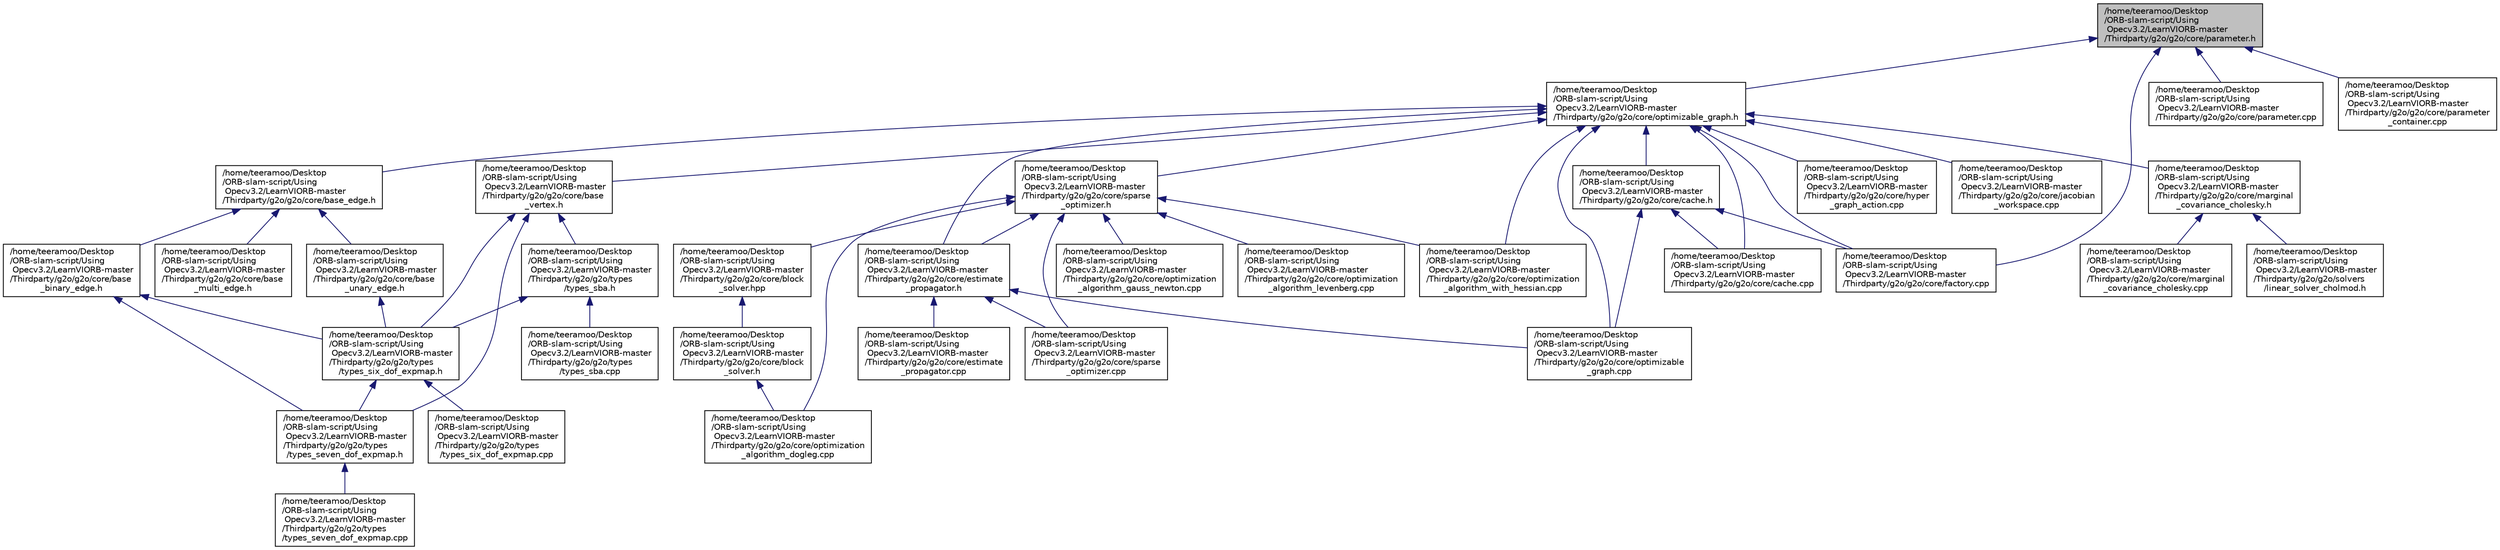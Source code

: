 digraph "/home/teeramoo/Desktop/ORB-slam-script/Using Opecv3.2/LearnVIORB-master/Thirdparty/g2o/g2o/core/parameter.h"
{
  edge [fontname="Helvetica",fontsize="10",labelfontname="Helvetica",labelfontsize="10"];
  node [fontname="Helvetica",fontsize="10",shape=record];
  Node1 [label="/home/teeramoo/Desktop\l/ORB-slam-script/Using\l Opecv3.2/LearnVIORB-master\l/Thirdparty/g2o/g2o/core/parameter.h",height=0.2,width=0.4,color="black", fillcolor="grey75", style="filled", fontcolor="black"];
  Node1 -> Node2 [dir="back",color="midnightblue",fontsize="10",style="solid"];
  Node2 [label="/home/teeramoo/Desktop\l/ORB-slam-script/Using\l Opecv3.2/LearnVIORB-master\l/Thirdparty/g2o/g2o/core/optimizable_graph.h",height=0.2,width=0.4,color="black", fillcolor="white", style="filled",URL="$optimizable__graph_8h.html"];
  Node2 -> Node3 [dir="back",color="midnightblue",fontsize="10",style="solid"];
  Node3 [label="/home/teeramoo/Desktop\l/ORB-slam-script/Using\l Opecv3.2/LearnVIORB-master\l/Thirdparty/g2o/g2o/core/base_edge.h",height=0.2,width=0.4,color="black", fillcolor="white", style="filled",URL="$base__edge_8h.html"];
  Node3 -> Node4 [dir="back",color="midnightblue",fontsize="10",style="solid"];
  Node4 [label="/home/teeramoo/Desktop\l/ORB-slam-script/Using\l Opecv3.2/LearnVIORB-master\l/Thirdparty/g2o/g2o/core/base\l_binary_edge.h",height=0.2,width=0.4,color="black", fillcolor="white", style="filled",URL="$base__binary__edge_8h.html"];
  Node4 -> Node5 [dir="back",color="midnightblue",fontsize="10",style="solid"];
  Node5 [label="/home/teeramoo/Desktop\l/ORB-slam-script/Using\l Opecv3.2/LearnVIORB-master\l/Thirdparty/g2o/g2o/types\l/types_seven_dof_expmap.h",height=0.2,width=0.4,color="black", fillcolor="white", style="filled",URL="$types__seven__dof__expmap_8h.html"];
  Node5 -> Node6 [dir="back",color="midnightblue",fontsize="10",style="solid"];
  Node6 [label="/home/teeramoo/Desktop\l/ORB-slam-script/Using\l Opecv3.2/LearnVIORB-master\l/Thirdparty/g2o/g2o/types\l/types_seven_dof_expmap.cpp",height=0.2,width=0.4,color="black", fillcolor="white", style="filled",URL="$types__seven__dof__expmap_8cpp.html"];
  Node4 -> Node7 [dir="back",color="midnightblue",fontsize="10",style="solid"];
  Node7 [label="/home/teeramoo/Desktop\l/ORB-slam-script/Using\l Opecv3.2/LearnVIORB-master\l/Thirdparty/g2o/g2o/types\l/types_six_dof_expmap.h",height=0.2,width=0.4,color="black", fillcolor="white", style="filled",URL="$types__six__dof__expmap_8h.html"];
  Node7 -> Node5 [dir="back",color="midnightblue",fontsize="10",style="solid"];
  Node7 -> Node8 [dir="back",color="midnightblue",fontsize="10",style="solid"];
  Node8 [label="/home/teeramoo/Desktop\l/ORB-slam-script/Using\l Opecv3.2/LearnVIORB-master\l/Thirdparty/g2o/g2o/types\l/types_six_dof_expmap.cpp",height=0.2,width=0.4,color="black", fillcolor="white", style="filled",URL="$types__six__dof__expmap_8cpp.html"];
  Node3 -> Node9 [dir="back",color="midnightblue",fontsize="10",style="solid"];
  Node9 [label="/home/teeramoo/Desktop\l/ORB-slam-script/Using\l Opecv3.2/LearnVIORB-master\l/Thirdparty/g2o/g2o/core/base\l_multi_edge.h",height=0.2,width=0.4,color="black", fillcolor="white", style="filled",URL="$base__multi__edge_8h.html"];
  Node3 -> Node10 [dir="back",color="midnightblue",fontsize="10",style="solid"];
  Node10 [label="/home/teeramoo/Desktop\l/ORB-slam-script/Using\l Opecv3.2/LearnVIORB-master\l/Thirdparty/g2o/g2o/core/base\l_unary_edge.h",height=0.2,width=0.4,color="black", fillcolor="white", style="filled",URL="$base__unary__edge_8h.html"];
  Node10 -> Node7 [dir="back",color="midnightblue",fontsize="10",style="solid"];
  Node2 -> Node11 [dir="back",color="midnightblue",fontsize="10",style="solid"];
  Node11 [label="/home/teeramoo/Desktop\l/ORB-slam-script/Using\l Opecv3.2/LearnVIORB-master\l/Thirdparty/g2o/g2o/core/base\l_vertex.h",height=0.2,width=0.4,color="black", fillcolor="white", style="filled",URL="$base__vertex_8h.html"];
  Node11 -> Node12 [dir="back",color="midnightblue",fontsize="10",style="solid"];
  Node12 [label="/home/teeramoo/Desktop\l/ORB-slam-script/Using\l Opecv3.2/LearnVIORB-master\l/Thirdparty/g2o/g2o/types\l/types_sba.h",height=0.2,width=0.4,color="black", fillcolor="white", style="filled",URL="$types__sba_8h.html"];
  Node12 -> Node13 [dir="back",color="midnightblue",fontsize="10",style="solid"];
  Node13 [label="/home/teeramoo/Desktop\l/ORB-slam-script/Using\l Opecv3.2/LearnVIORB-master\l/Thirdparty/g2o/g2o/types\l/types_sba.cpp",height=0.2,width=0.4,color="black", fillcolor="white", style="filled",URL="$types__sba_8cpp.html"];
  Node12 -> Node7 [dir="back",color="midnightblue",fontsize="10",style="solid"];
  Node11 -> Node5 [dir="back",color="midnightblue",fontsize="10",style="solid"];
  Node11 -> Node7 [dir="back",color="midnightblue",fontsize="10",style="solid"];
  Node2 -> Node14 [dir="back",color="midnightblue",fontsize="10",style="solid"];
  Node14 [label="/home/teeramoo/Desktop\l/ORB-slam-script/Using\l Opecv3.2/LearnVIORB-master\l/Thirdparty/g2o/g2o/core/sparse\l_optimizer.h",height=0.2,width=0.4,color="black", fillcolor="white", style="filled",URL="$sparse__optimizer_8h.html"];
  Node14 -> Node15 [dir="back",color="midnightblue",fontsize="10",style="solid"];
  Node15 [label="/home/teeramoo/Desktop\l/ORB-slam-script/Using\l Opecv3.2/LearnVIORB-master\l/Thirdparty/g2o/g2o/core/block\l_solver.hpp",height=0.2,width=0.4,color="black", fillcolor="white", style="filled",URL="$block__solver_8hpp.html"];
  Node15 -> Node16 [dir="back",color="midnightblue",fontsize="10",style="solid"];
  Node16 [label="/home/teeramoo/Desktop\l/ORB-slam-script/Using\l Opecv3.2/LearnVIORB-master\l/Thirdparty/g2o/g2o/core/block\l_solver.h",height=0.2,width=0.4,color="black", fillcolor="white", style="filled",URL="$block__solver_8h.html"];
  Node16 -> Node17 [dir="back",color="midnightblue",fontsize="10",style="solid"];
  Node17 [label="/home/teeramoo/Desktop\l/ORB-slam-script/Using\l Opecv3.2/LearnVIORB-master\l/Thirdparty/g2o/g2o/core/optimization\l_algorithm_dogleg.cpp",height=0.2,width=0.4,color="black", fillcolor="white", style="filled",URL="$optimization__algorithm__dogleg_8cpp.html"];
  Node14 -> Node18 [dir="back",color="midnightblue",fontsize="10",style="solid"];
  Node18 [label="/home/teeramoo/Desktop\l/ORB-slam-script/Using\l Opecv3.2/LearnVIORB-master\l/Thirdparty/g2o/g2o/core/estimate\l_propagator.h",height=0.2,width=0.4,color="black", fillcolor="white", style="filled",URL="$estimate__propagator_8h.html"];
  Node18 -> Node19 [dir="back",color="midnightblue",fontsize="10",style="solid"];
  Node19 [label="/home/teeramoo/Desktop\l/ORB-slam-script/Using\l Opecv3.2/LearnVIORB-master\l/Thirdparty/g2o/g2o/core/estimate\l_propagator.cpp",height=0.2,width=0.4,color="black", fillcolor="white", style="filled",URL="$estimate__propagator_8cpp.html"];
  Node18 -> Node20 [dir="back",color="midnightblue",fontsize="10",style="solid"];
  Node20 [label="/home/teeramoo/Desktop\l/ORB-slam-script/Using\l Opecv3.2/LearnVIORB-master\l/Thirdparty/g2o/g2o/core/optimizable\l_graph.cpp",height=0.2,width=0.4,color="black", fillcolor="white", style="filled",URL="$optimizable__graph_8cpp.html"];
  Node18 -> Node21 [dir="back",color="midnightblue",fontsize="10",style="solid"];
  Node21 [label="/home/teeramoo/Desktop\l/ORB-slam-script/Using\l Opecv3.2/LearnVIORB-master\l/Thirdparty/g2o/g2o/core/sparse\l_optimizer.cpp",height=0.2,width=0.4,color="black", fillcolor="white", style="filled",URL="$sparse__optimizer_8cpp.html"];
  Node14 -> Node17 [dir="back",color="midnightblue",fontsize="10",style="solid"];
  Node14 -> Node22 [dir="back",color="midnightblue",fontsize="10",style="solid"];
  Node22 [label="/home/teeramoo/Desktop\l/ORB-slam-script/Using\l Opecv3.2/LearnVIORB-master\l/Thirdparty/g2o/g2o/core/optimization\l_algorithm_gauss_newton.cpp",height=0.2,width=0.4,color="black", fillcolor="white", style="filled",URL="$optimization__algorithm__gauss__newton_8cpp.html"];
  Node14 -> Node23 [dir="back",color="midnightblue",fontsize="10",style="solid"];
  Node23 [label="/home/teeramoo/Desktop\l/ORB-slam-script/Using\l Opecv3.2/LearnVIORB-master\l/Thirdparty/g2o/g2o/core/optimization\l_algorithm_levenberg.cpp",height=0.2,width=0.4,color="black", fillcolor="white", style="filled",URL="$optimization__algorithm__levenberg_8cpp.html"];
  Node14 -> Node24 [dir="back",color="midnightblue",fontsize="10",style="solid"];
  Node24 [label="/home/teeramoo/Desktop\l/ORB-slam-script/Using\l Opecv3.2/LearnVIORB-master\l/Thirdparty/g2o/g2o/core/optimization\l_algorithm_with_hessian.cpp",height=0.2,width=0.4,color="black", fillcolor="white", style="filled",URL="$optimization__algorithm__with__hessian_8cpp.html"];
  Node14 -> Node21 [dir="back",color="midnightblue",fontsize="10",style="solid"];
  Node2 -> Node25 [dir="back",color="midnightblue",fontsize="10",style="solid"];
  Node25 [label="/home/teeramoo/Desktop\l/ORB-slam-script/Using\l Opecv3.2/LearnVIORB-master\l/Thirdparty/g2o/g2o/core/cache.h",height=0.2,width=0.4,color="black", fillcolor="white", style="filled",URL="$cache_8h.html"];
  Node25 -> Node26 [dir="back",color="midnightblue",fontsize="10",style="solid"];
  Node26 [label="/home/teeramoo/Desktop\l/ORB-slam-script/Using\l Opecv3.2/LearnVIORB-master\l/Thirdparty/g2o/g2o/core/cache.cpp",height=0.2,width=0.4,color="black", fillcolor="white", style="filled",URL="$cache_8cpp.html"];
  Node25 -> Node27 [dir="back",color="midnightblue",fontsize="10",style="solid"];
  Node27 [label="/home/teeramoo/Desktop\l/ORB-slam-script/Using\l Opecv3.2/LearnVIORB-master\l/Thirdparty/g2o/g2o/core/factory.cpp",height=0.2,width=0.4,color="black", fillcolor="white", style="filled",URL="$factory_8cpp.html"];
  Node25 -> Node20 [dir="back",color="midnightblue",fontsize="10",style="solid"];
  Node2 -> Node26 [dir="back",color="midnightblue",fontsize="10",style="solid"];
  Node2 -> Node18 [dir="back",color="midnightblue",fontsize="10",style="solid"];
  Node2 -> Node27 [dir="back",color="midnightblue",fontsize="10",style="solid"];
  Node2 -> Node28 [dir="back",color="midnightblue",fontsize="10",style="solid"];
  Node28 [label="/home/teeramoo/Desktop\l/ORB-slam-script/Using\l Opecv3.2/LearnVIORB-master\l/Thirdparty/g2o/g2o/core/hyper\l_graph_action.cpp",height=0.2,width=0.4,color="black", fillcolor="white", style="filled",URL="$hyper__graph__action_8cpp.html"];
  Node2 -> Node29 [dir="back",color="midnightblue",fontsize="10",style="solid"];
  Node29 [label="/home/teeramoo/Desktop\l/ORB-slam-script/Using\l Opecv3.2/LearnVIORB-master\l/Thirdparty/g2o/g2o/core/jacobian\l_workspace.cpp",height=0.2,width=0.4,color="black", fillcolor="white", style="filled",URL="$jacobian__workspace_8cpp.html"];
  Node2 -> Node30 [dir="back",color="midnightblue",fontsize="10",style="solid"];
  Node30 [label="/home/teeramoo/Desktop\l/ORB-slam-script/Using\l Opecv3.2/LearnVIORB-master\l/Thirdparty/g2o/g2o/core/marginal\l_covariance_cholesky.h",height=0.2,width=0.4,color="black", fillcolor="white", style="filled",URL="$marginal__covariance__cholesky_8h.html"];
  Node30 -> Node31 [dir="back",color="midnightblue",fontsize="10",style="solid"];
  Node31 [label="/home/teeramoo/Desktop\l/ORB-slam-script/Using\l Opecv3.2/LearnVIORB-master\l/Thirdparty/g2o/g2o/core/marginal\l_covariance_cholesky.cpp",height=0.2,width=0.4,color="black", fillcolor="white", style="filled",URL="$marginal__covariance__cholesky_8cpp.html"];
  Node30 -> Node32 [dir="back",color="midnightblue",fontsize="10",style="solid"];
  Node32 [label="/home/teeramoo/Desktop\l/ORB-slam-script/Using\l Opecv3.2/LearnVIORB-master\l/Thirdparty/g2o/g2o/solvers\l/linear_solver_cholmod.h",height=0.2,width=0.4,color="black", fillcolor="white", style="filled",URL="$linear__solver__cholmod_8h.html"];
  Node2 -> Node20 [dir="back",color="midnightblue",fontsize="10",style="solid"];
  Node2 -> Node24 [dir="back",color="midnightblue",fontsize="10",style="solid"];
  Node1 -> Node27 [dir="back",color="midnightblue",fontsize="10",style="solid"];
  Node1 -> Node33 [dir="back",color="midnightblue",fontsize="10",style="solid"];
  Node33 [label="/home/teeramoo/Desktop\l/ORB-slam-script/Using\l Opecv3.2/LearnVIORB-master\l/Thirdparty/g2o/g2o/core/parameter.cpp",height=0.2,width=0.4,color="black", fillcolor="white", style="filled",URL="$parameter_8cpp.html"];
  Node1 -> Node34 [dir="back",color="midnightblue",fontsize="10",style="solid"];
  Node34 [label="/home/teeramoo/Desktop\l/ORB-slam-script/Using\l Opecv3.2/LearnVIORB-master\l/Thirdparty/g2o/g2o/core/parameter\l_container.cpp",height=0.2,width=0.4,color="black", fillcolor="white", style="filled",URL="$parameter__container_8cpp.html"];
}
